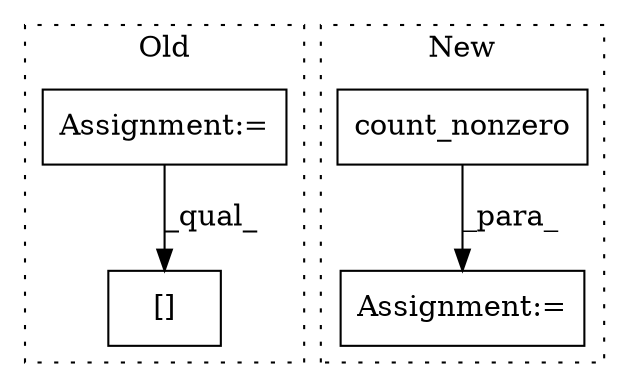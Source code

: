 digraph G {
subgraph cluster0 {
1 [label="[]" a="2" s="929,964" l="10,2" shape="box"];
3 [label="Assignment:=" a="7" s="699" l="1" shape="box"];
label = "Old";
style="dotted";
}
subgraph cluster1 {
2 [label="count_nonzero" a="32" s="619,639" l="14,1" shape="box"];
4 [label="Assignment:=" a="7" s="605" l="1" shape="box"];
label = "New";
style="dotted";
}
2 -> 4 [label="_para_"];
3 -> 1 [label="_qual_"];
}